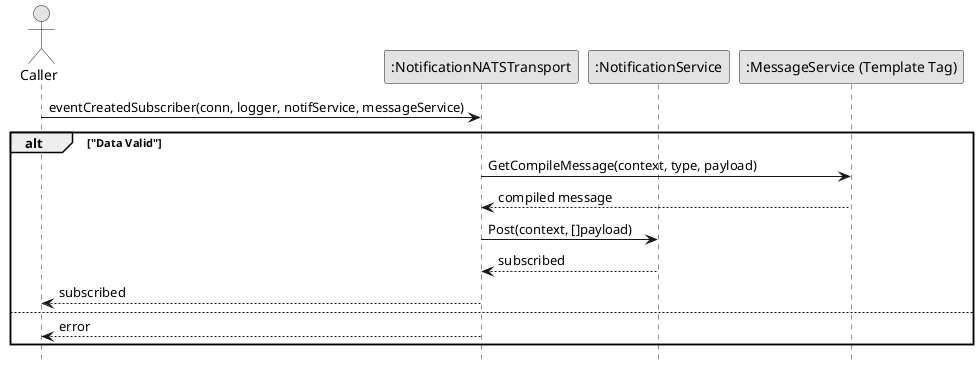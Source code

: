 @startuml NOTIFICATION_SubscribeEventCreated

skinparam Monochrome true
skinparam Shadowing false
hide footbox

actor "Caller" as Caller
participant ":NotificationNATSTransport" as NotificationNATSTransport
participant ":NotificationService" as NotificationService
participant ":MessageService (Template Tag)" as MessageService

Caller->NotificationNATSTransport: eventCreatedSubscriber(conn, logger, notifService, messageService)

alt "Data Valid"
    NotificationNATSTransport->MessageService: GetCompileMessage(context, type, payload)
    MessageService-->NotificationNATSTransport: compiled message

    NotificationNATSTransport->NotificationService: Post(context, []payload)
    NotificationService-->NotificationNATSTransport: subscribed
    NotificationNATSTransport-->Caller: subscribed
else
    NotificationNATSTransport-->Caller: error
end

@enduml
